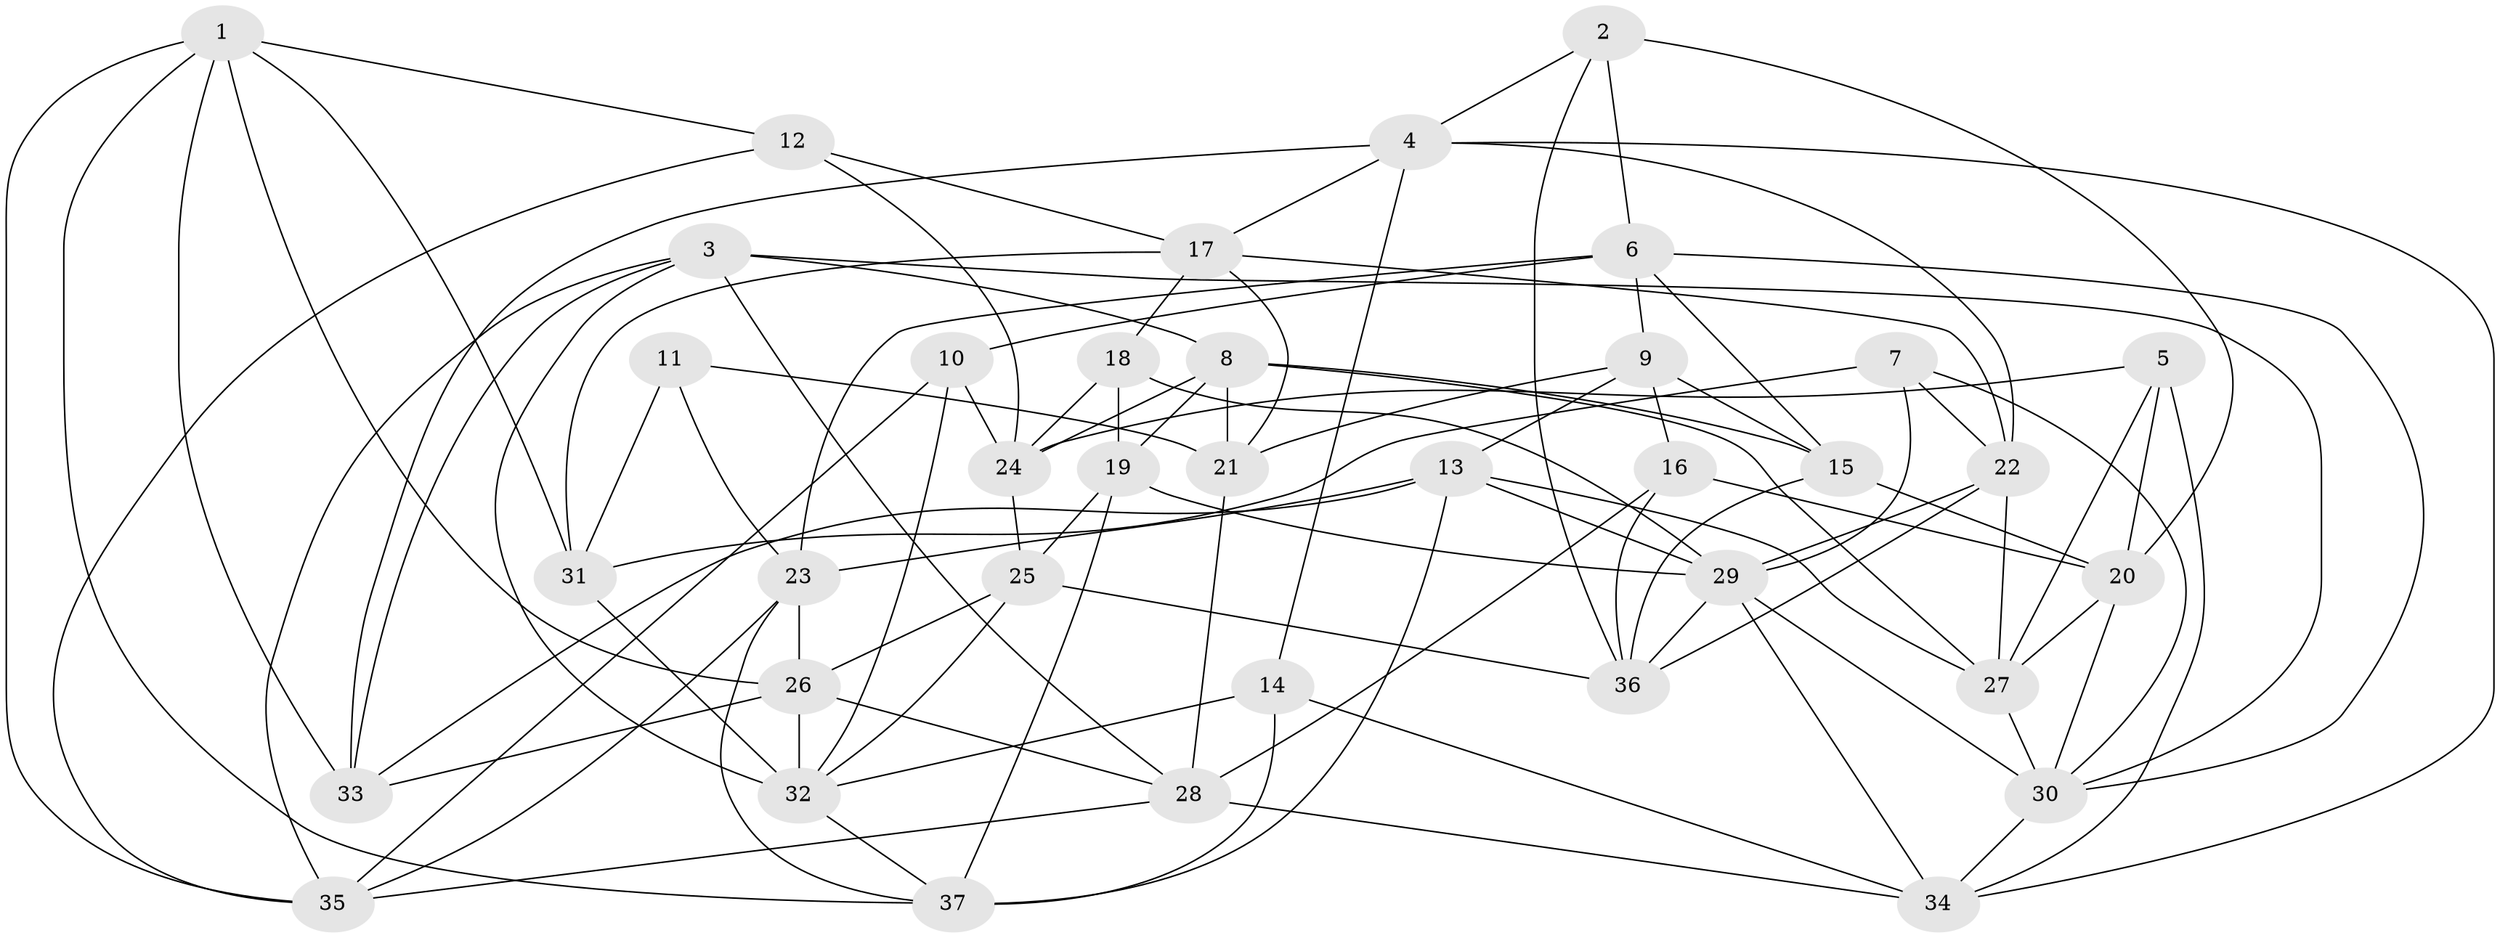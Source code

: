 // original degree distribution, {4: 1.0}
// Generated by graph-tools (version 1.1) at 2025/26/03/09/25 03:26:54]
// undirected, 37 vertices, 100 edges
graph export_dot {
graph [start="1"]
  node [color=gray90,style=filled];
  1;
  2;
  3;
  4;
  5;
  6;
  7;
  8;
  9;
  10;
  11;
  12;
  13;
  14;
  15;
  16;
  17;
  18;
  19;
  20;
  21;
  22;
  23;
  24;
  25;
  26;
  27;
  28;
  29;
  30;
  31;
  32;
  33;
  34;
  35;
  36;
  37;
  1 -- 12 [weight=1.0];
  1 -- 26 [weight=1.0];
  1 -- 31 [weight=1.0];
  1 -- 33 [weight=1.0];
  1 -- 35 [weight=1.0];
  1 -- 37 [weight=1.0];
  2 -- 4 [weight=1.0];
  2 -- 6 [weight=1.0];
  2 -- 20 [weight=1.0];
  2 -- 36 [weight=1.0];
  3 -- 8 [weight=1.0];
  3 -- 28 [weight=1.0];
  3 -- 30 [weight=2.0];
  3 -- 32 [weight=1.0];
  3 -- 33 [weight=2.0];
  3 -- 35 [weight=1.0];
  4 -- 14 [weight=1.0];
  4 -- 17 [weight=1.0];
  4 -- 22 [weight=1.0];
  4 -- 33 [weight=1.0];
  4 -- 34 [weight=1.0];
  5 -- 20 [weight=1.0];
  5 -- 24 [weight=1.0];
  5 -- 27 [weight=1.0];
  5 -- 34 [weight=1.0];
  6 -- 9 [weight=1.0];
  6 -- 10 [weight=1.0];
  6 -- 15 [weight=1.0];
  6 -- 23 [weight=1.0];
  6 -- 30 [weight=1.0];
  7 -- 22 [weight=1.0];
  7 -- 29 [weight=1.0];
  7 -- 30 [weight=1.0];
  7 -- 31 [weight=1.0];
  8 -- 15 [weight=1.0];
  8 -- 19 [weight=1.0];
  8 -- 21 [weight=1.0];
  8 -- 24 [weight=1.0];
  8 -- 27 [weight=1.0];
  9 -- 13 [weight=1.0];
  9 -- 15 [weight=2.0];
  9 -- 16 [weight=1.0];
  9 -- 21 [weight=1.0];
  10 -- 24 [weight=1.0];
  10 -- 32 [weight=1.0];
  10 -- 35 [weight=1.0];
  11 -- 21 [weight=2.0];
  11 -- 23 [weight=1.0];
  11 -- 31 [weight=1.0];
  12 -- 17 [weight=1.0];
  12 -- 24 [weight=1.0];
  12 -- 35 [weight=1.0];
  13 -- 23 [weight=1.0];
  13 -- 27 [weight=1.0];
  13 -- 29 [weight=1.0];
  13 -- 33 [weight=1.0];
  13 -- 37 [weight=1.0];
  14 -- 32 [weight=1.0];
  14 -- 34 [weight=1.0];
  14 -- 37 [weight=1.0];
  15 -- 20 [weight=1.0];
  15 -- 36 [weight=1.0];
  16 -- 20 [weight=1.0];
  16 -- 28 [weight=1.0];
  16 -- 36 [weight=1.0];
  17 -- 18 [weight=1.0];
  17 -- 21 [weight=1.0];
  17 -- 22 [weight=1.0];
  17 -- 31 [weight=1.0];
  18 -- 19 [weight=1.0];
  18 -- 24 [weight=1.0];
  18 -- 29 [weight=1.0];
  19 -- 25 [weight=2.0];
  19 -- 29 [weight=1.0];
  19 -- 37 [weight=1.0];
  20 -- 27 [weight=1.0];
  20 -- 30 [weight=1.0];
  21 -- 28 [weight=1.0];
  22 -- 27 [weight=1.0];
  22 -- 29 [weight=1.0];
  22 -- 36 [weight=1.0];
  23 -- 26 [weight=1.0];
  23 -- 35 [weight=1.0];
  23 -- 37 [weight=1.0];
  24 -- 25 [weight=1.0];
  25 -- 26 [weight=1.0];
  25 -- 32 [weight=1.0];
  25 -- 36 [weight=1.0];
  26 -- 28 [weight=1.0];
  26 -- 32 [weight=1.0];
  26 -- 33 [weight=1.0];
  27 -- 30 [weight=1.0];
  28 -- 34 [weight=1.0];
  28 -- 35 [weight=1.0];
  29 -- 30 [weight=3.0];
  29 -- 34 [weight=1.0];
  29 -- 36 [weight=1.0];
  30 -- 34 [weight=1.0];
  31 -- 32 [weight=4.0];
  32 -- 37 [weight=1.0];
}
